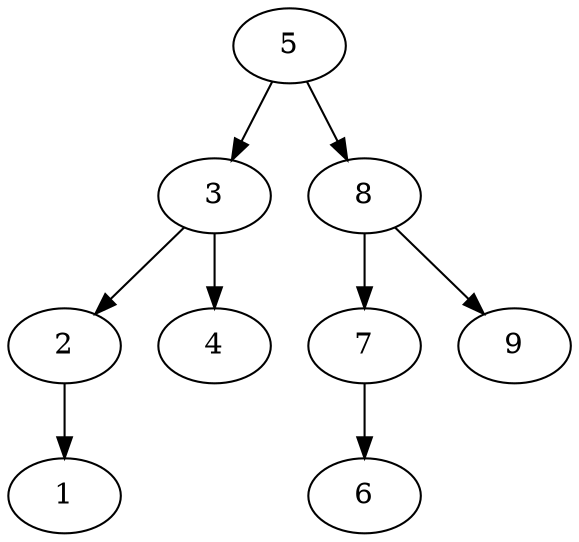 digraph {
	5
	5 -> 3
	3
	3 -> 2
	2
	2 -> 1
	1
	3 -> 4
	4
	5 -> 8
	8
	8 -> 7
	7
	7 -> 6
	6
	8 -> 9
	9
}
